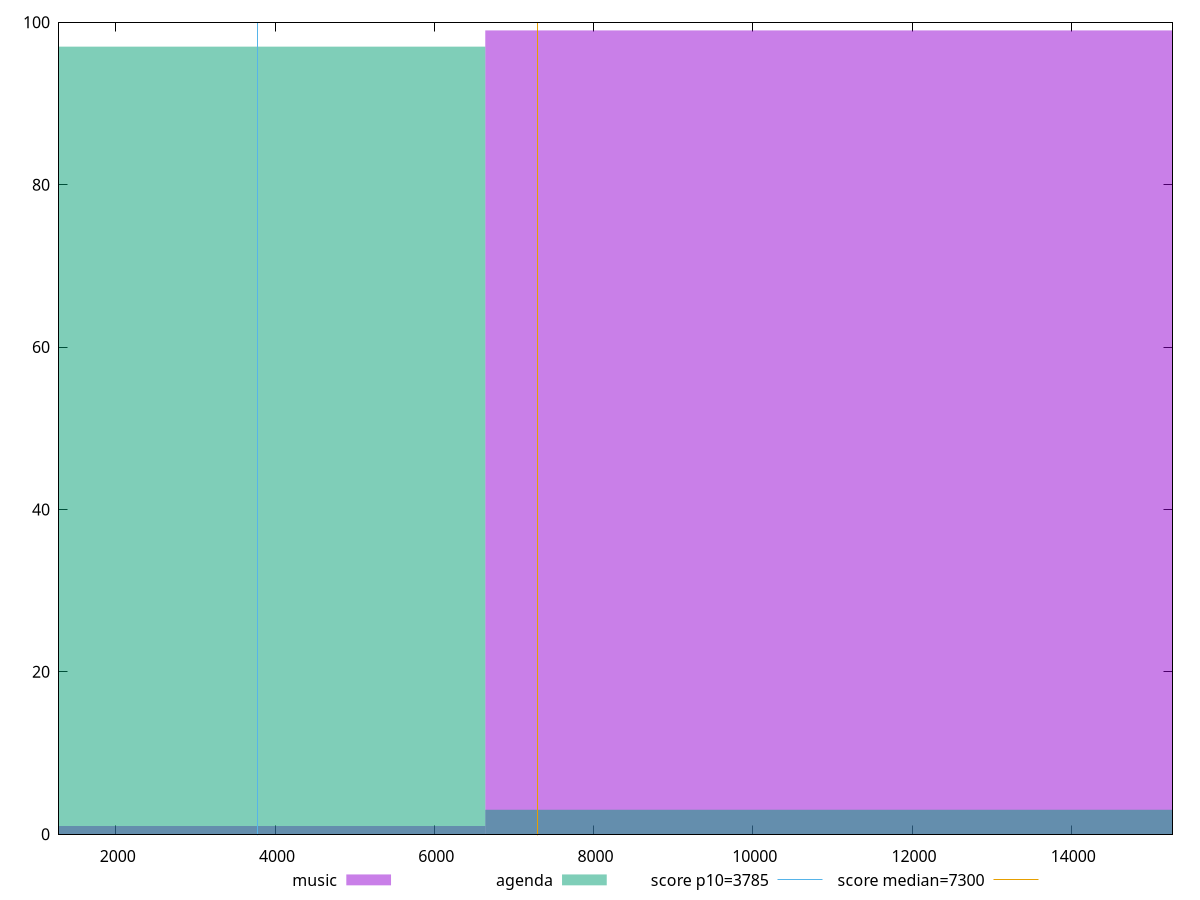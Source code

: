 reset

$music <<EOF
13279.650902852445 99
0 1
EOF

$agenda <<EOF
13279.650902852445 3
0 97
EOF

set key outside below
set boxwidth 13279.650902852445
set xrange [1286.12:15270.888500000001]
set yrange [0:100]
set trange [0:100]
set style fill transparent solid 0.5 noborder

set parametric
set terminal svg size 640, 500 enhanced background rgb 'white'
set output "report/report_00029_2021-02-24T13-36-40.390Z/interactive/comparison/histogram/0_vs_1.svg"

plot $music title "music" with boxes, \
     $agenda title "agenda" with boxes, \
     3785,t title "score p10=3785", \
     7300,t title "score median=7300"

reset
